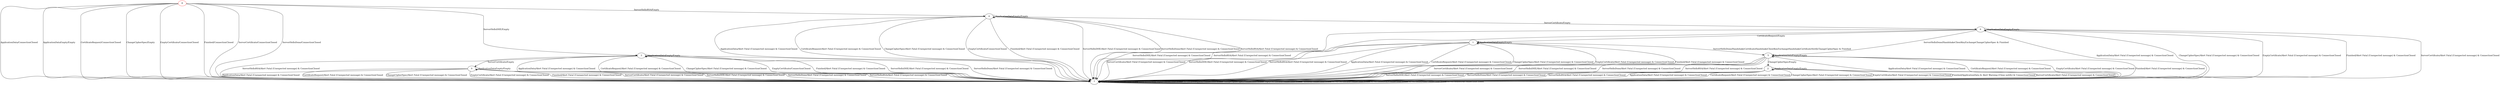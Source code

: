 digraph {
8 [color="red"]
0
1
2
3
4
5
6
7
8 -> 7 [label="ApplicationData/ConnectionClosed"]
8 -> 7 [label="ApplicationDataEmpty/Empty"]
8 -> 7 [label="CertificateRequest/ConnectionClosed"]
8 -> 7 [label="ChangeCipherSpec/Empty"]
8 -> 7 [label="EmptyCertificate/ConnectionClosed"]
8 -> 7 [label="Finished/ConnectionClosed"]
8 -> 7 [label="ServerCertificate/ConnectionClosed"]
8 -> 3 [label="ServerHelloDHE/Empty"]
8 -> 7 [label="ServerHelloDone/ConnectionClosed"]
8 -> 4 [label="ServerHelloRSA/Empty"]
0 -> 7 [label="ApplicationData/Alert Fatal (Unexpected message) & ConnectionClosed"]
0 -> 0 [label="ApplicationDataEmpty/Empty"]
0 -> 7 [label="CertificateRequest/Alert Fatal (Unexpected message) & ConnectionClosed"]
0 -> 7 [label="ChangeCipherSpec/Alert Fatal (Unexpected message) & ConnectionClosed"]
0 -> 7 [label="EmptyCertificate/Alert Fatal (Unexpected message) & ConnectionClosed"]
0 -> 7 [label="Finished/Alert Fatal (Unexpected message) & ConnectionClosed"]
0 -> 7 [label="ServerCertificate/Alert Fatal (Unexpected message) & ConnectionClosed"]
0 -> 7 [label="ServerHelloDHE/Alert Fatal (Unexpected message) & ConnectionClosed"]
0 -> 7 [label="ServerHelloDone/Alert Fatal (Unexpected message) & ConnectionClosed"]
0 -> 7 [label="ServerHelloRSA/Alert Fatal (Unexpected message) & ConnectionClosed"]
1 -> 7 [label="ApplicationData/Alert Fatal (Unexpected message) & ConnectionClosed"]
1 -> 1 [label="ApplicationDataEmpty/Empty"]
1 -> 7 [label="CertificateRequest/Alert Fatal (Unexpected message) & ConnectionClosed"]
1 -> 7 [label="ChangeCipherSpec/Alert Fatal (Unexpected message) & ConnectionClosed"]
1 -> 7 [label="EmptyCertificate/Alert Fatal (Unexpected message) & ConnectionClosed"]
1 -> 7 [label="Finished/Alert Fatal (Unexpected message) & ConnectionClosed"]
1 -> 7 [label="ServerCertificate/Alert Fatal (Unexpected message) & ConnectionClosed"]
1 -> 7 [label="ServerHelloDHE/Alert Fatal (Unexpected message) & ConnectionClosed"]
1 -> 5 [label="ServerHelloDone/HandshakeCertificateHandshakeClientKeyExchangeHandshakeCertificateVerifyChangeCipherSpec & Finished"]
1 -> 7 [label="ServerHelloRSA/Alert Fatal (Unexpected message) & ConnectionClosed"]
2 -> 7 [label="ApplicationData/Alert Fatal (Unexpected message) & ConnectionClosed"]
2 -> 2 [label="ApplicationDataEmpty/Empty"]
2 -> 7 [label="CertificateRequest/Alert Fatal (Unexpected message) & ConnectionClosed"]
2 -> 7 [label="ChangeCipherSpec/Alert Fatal (Unexpected message) & ConnectionClosed"]
2 -> 7 [label="EmptyCertificate/Alert Fatal (Unexpected message) & ConnectionClosed"]
2 -> 7 [label="Finished/ApplicationData & Alert Warning (Close notify) & ConnectionClosed"]
2 -> 7 [label="ServerCertificate/Alert Fatal (Unexpected message) & ConnectionClosed"]
2 -> 7 [label="ServerHelloDHE/Alert Fatal (Unexpected message) & ConnectionClosed"]
2 -> 7 [label="ServerHelloDone/Alert Fatal (Unexpected message) & ConnectionClosed"]
2 -> 7 [label="ServerHelloRSA/Alert Fatal (Unexpected message) & ConnectionClosed"]
3 -> 7 [label="ApplicationData/Alert Fatal (Unexpected message) & ConnectionClosed"]
3 -> 3 [label="ApplicationDataEmpty/Empty"]
3 -> 7 [label="CertificateRequest/Alert Fatal (Unexpected message) & ConnectionClosed"]
3 -> 7 [label="ChangeCipherSpec/Alert Fatal (Unexpected message) & ConnectionClosed"]
3 -> 7 [label="EmptyCertificate/ConnectionClosed"]
3 -> 7 [label="Finished/Alert Fatal (Unexpected message) & ConnectionClosed"]
3 -> 0 [label="ServerCertificate/Empty"]
3 -> 7 [label="ServerHelloDHE/Alert Fatal (Unexpected message) & ConnectionClosed"]
3 -> 7 [label="ServerHelloDone/Alert Fatal (Unexpected message) & ConnectionClosed"]
3 -> 7 [label="ServerHelloRSA/Alert Fatal (Unexpected message) & ConnectionClosed"]
4 -> 7 [label="ApplicationData/Alert Fatal (Unexpected message) & ConnectionClosed"]
4 -> 4 [label="ApplicationDataEmpty/Empty"]
4 -> 7 [label="CertificateRequest/Alert Fatal (Unexpected message) & ConnectionClosed"]
4 -> 7 [label="ChangeCipherSpec/Alert Fatal (Unexpected message) & ConnectionClosed"]
4 -> 7 [label="EmptyCertificate/ConnectionClosed"]
4 -> 7 [label="Finished/Alert Fatal (Unexpected message) & ConnectionClosed"]
4 -> 6 [label="ServerCertificate/Empty"]
4 -> 7 [label="ServerHelloDHE/Alert Fatal (Unexpected message) & ConnectionClosed"]
4 -> 7 [label="ServerHelloDone/Alert Fatal (Unexpected message) & ConnectionClosed"]
4 -> 7 [label="ServerHelloRSA/Alert Fatal (Unexpected message) & ConnectionClosed"]
5 -> 7 [label="ApplicationData/Alert Fatal (Unexpected message) & ConnectionClosed"]
5 -> 5 [label="ApplicationDataEmpty/Empty"]
5 -> 7 [label="CertificateRequest/Alert Fatal (Unexpected message) & ConnectionClosed"]
5 -> 2 [label="ChangeCipherSpec/Empty"]
5 -> 7 [label="EmptyCertificate/Alert Fatal (Unexpected message) & ConnectionClosed"]
5 -> 7 [label="Finished/Alert Fatal (Unexpected message) & ConnectionClosed"]
5 -> 7 [label="ServerCertificate/Alert Fatal (Unexpected message) & ConnectionClosed"]
5 -> 7 [label="ServerHelloDHE/Alert Fatal (Unexpected message) & ConnectionClosed"]
5 -> 7 [label="ServerHelloDone/Alert Fatal (Unexpected message) & ConnectionClosed"]
5 -> 7 [label="ServerHelloRSA/Alert Fatal (Unexpected message) & ConnectionClosed"]
6 -> 7 [label="ApplicationData/Alert Fatal (Unexpected message) & ConnectionClosed"]
6 -> 6 [label="ApplicationDataEmpty/Empty"]
6 -> 1 [label="CertificateRequest/Empty"]
6 -> 7 [label="ChangeCipherSpec/Alert Fatal (Unexpected message) & ConnectionClosed"]
6 -> 7 [label="EmptyCertificate/Alert Fatal (Unexpected message) & ConnectionClosed"]
6 -> 7 [label="Finished/Alert Fatal (Unexpected message) & ConnectionClosed"]
6 -> 7 [label="ServerCertificate/Alert Fatal (Unexpected message) & ConnectionClosed"]
6 -> 7 [label="ServerHelloDHE/Alert Fatal (Unexpected message) & ConnectionClosed"]
6 -> 5 [label="ServerHelloDone/HandshakeClientKeyExchangeChangeCipherSpec & Finished"]
6 -> 7 [label="ServerHelloRSA/Alert Fatal (Unexpected message) & ConnectionClosed"]
7 -> 7 [label="ApplicationData/ConnectionClosed"]
7 -> 7 [label="ApplicationDataEmpty/ConnectionClosed"]
7 -> 7 [label="CertificateRequest/ConnectionClosed"]
7 -> 7 [label="ChangeCipherSpec/ConnectionClosed"]
7 -> 7 [label="EmptyCertificate/ConnectionClosed"]
7 -> 7 [label="Finished/ConnectionClosed"]
7 -> 7 [label="ServerCertificate/ConnectionClosed"]
7 -> 7 [label="ServerHelloDHE/ConnectionClosed"]
7 -> 7 [label="ServerHelloDone/ConnectionClosed"]
7 -> 7 [label="ServerHelloRSA/ConnectionClosed"]
}
